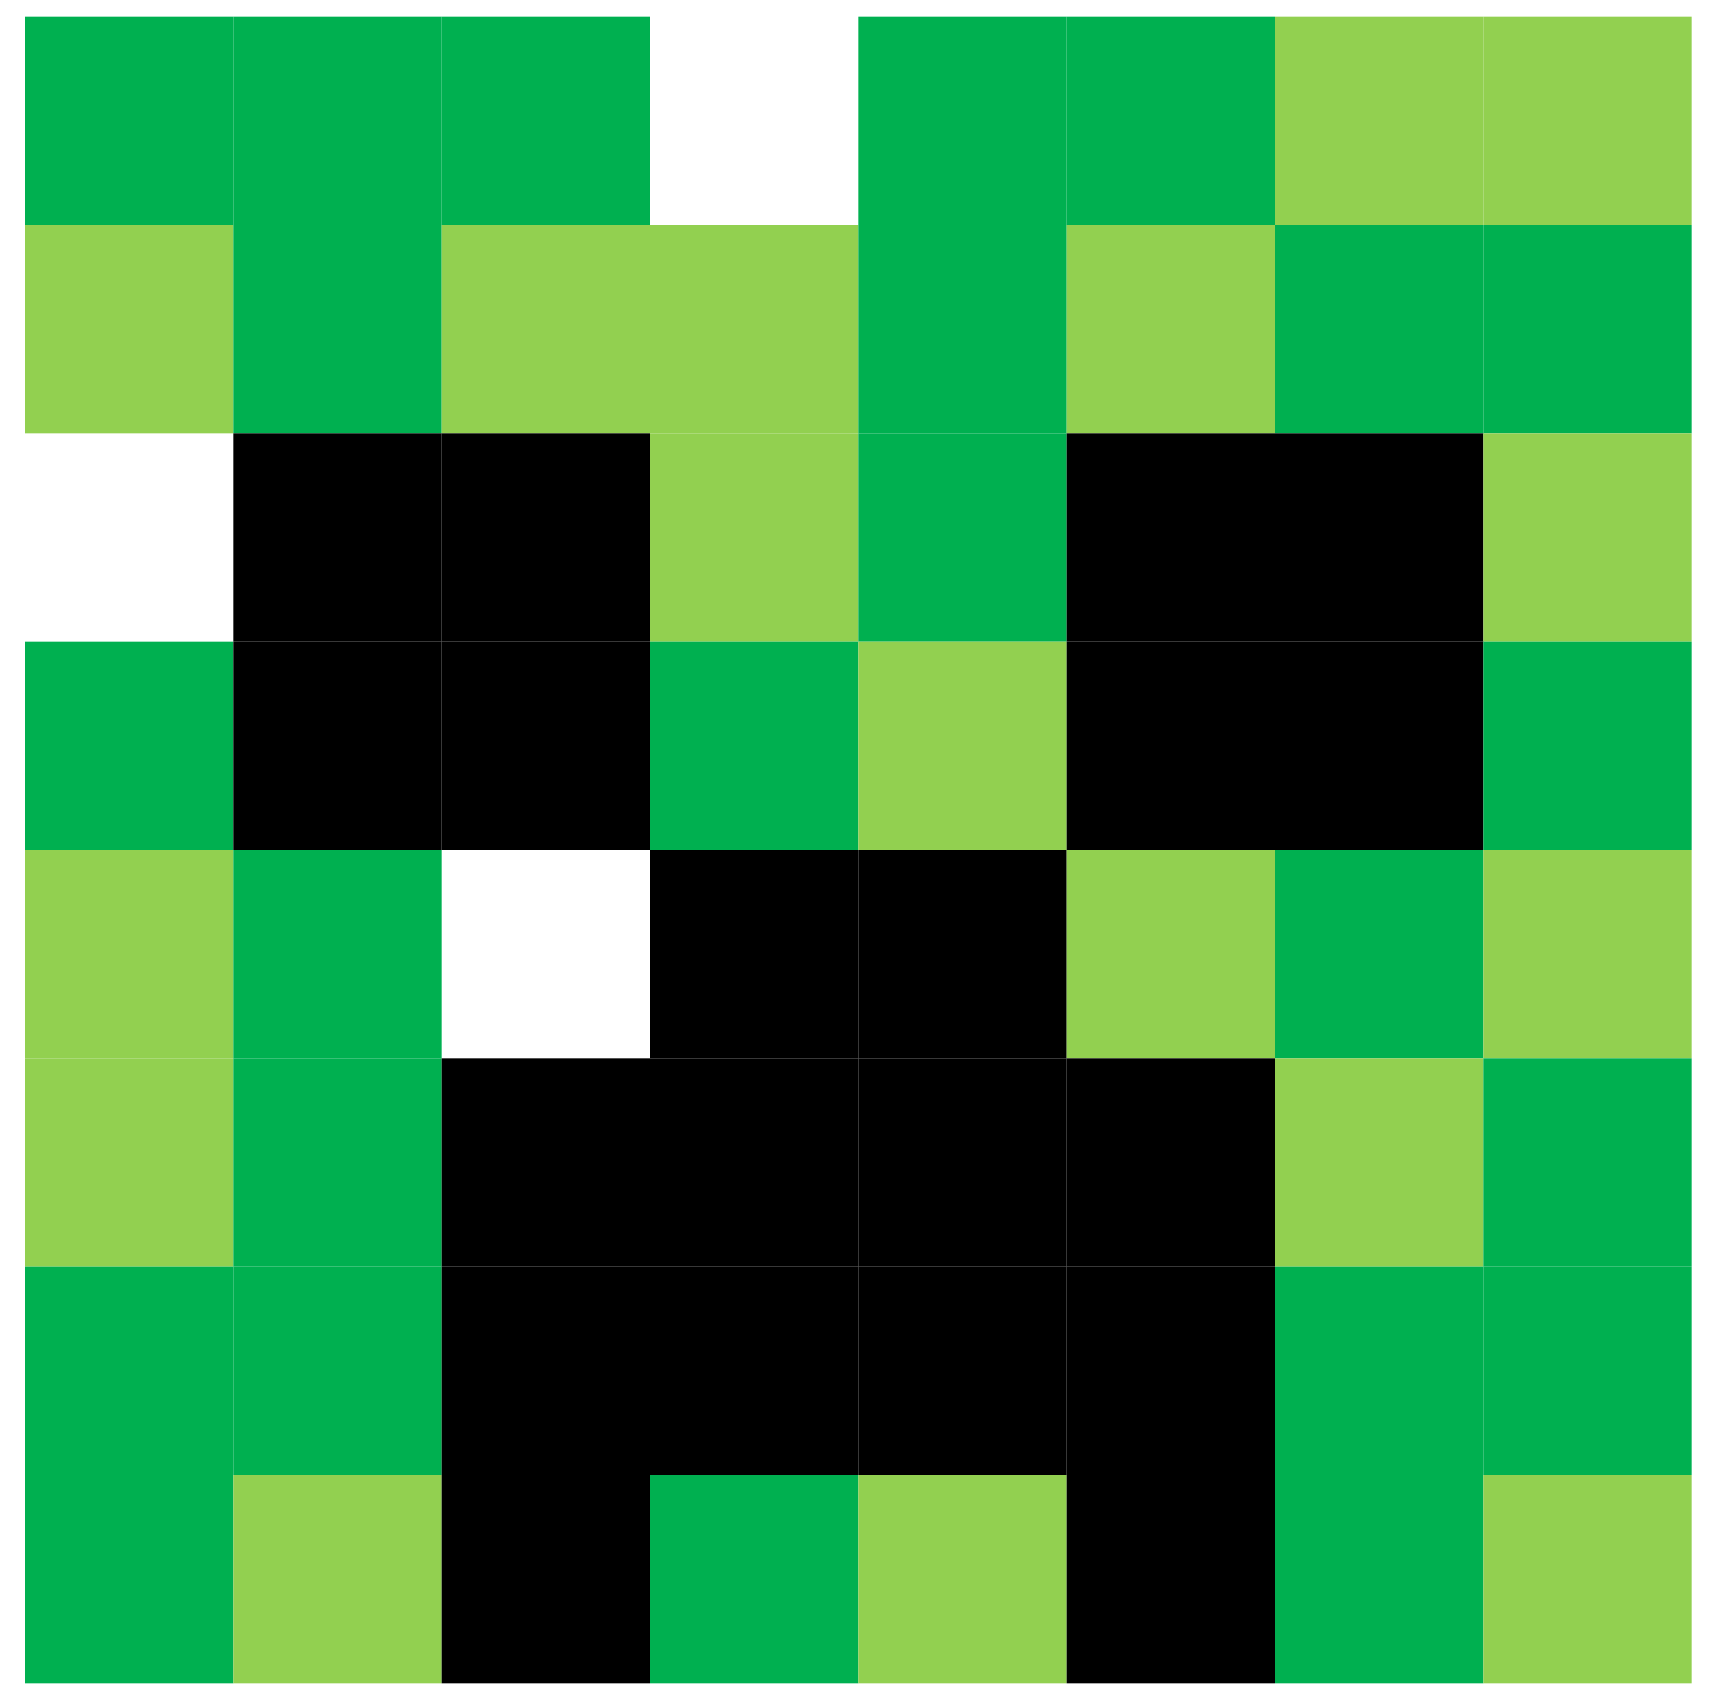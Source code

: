 digraph structs {
	            node [shape=plaintext]
	            struct3 [label=<<TABLE BORDER="0" CELLBORDER="0" CELLSPACING="0" CELLPADDING="50">
                
<TR>
<TD bgcolor="#00B050"></TD> 
<TD bgcolor="#00B050"></TD> 
<TD bgcolor="#00B050"></TD> 
<TD></TD> 
<TD bgcolor="#00B050"></TD> 
<TD bgcolor="#00B050"></TD> 
<TD bgcolor="#92D050"></TD> 
<TD bgcolor="#92D050"></TD> 
</TR>
<TR>
<TD bgcolor="#92D050"></TD> 
<TD bgcolor="#00B050"></TD> 
<TD bgcolor="#92D050"></TD> 
<TD bgcolor="#92D050"></TD> 
<TD bgcolor="#00B050"></TD> 
<TD bgcolor="#92D050"></TD> 
<TD bgcolor="#00B050"></TD> 
<TD bgcolor="#00B050"></TD> 
</TR>
<TR>
<TD></TD> 
<TD bgcolor="#000000"></TD> 
<TD bgcolor="#000000"></TD> 
<TD bgcolor="#92D050"></TD> 
<TD bgcolor="#00B050"></TD> 
<TD bgcolor="#000000"></TD> 
<TD bgcolor="#000000"></TD> 
<TD bgcolor="#92D050"></TD> 
</TR>
<TR>
<TD bgcolor="#00B050"></TD> 
<TD bgcolor="#000000"></TD> 
<TD bgcolor="#000000"></TD> 
<TD bgcolor="#00B050"></TD> 
<TD bgcolor="#92D050"></TD> 
<TD bgcolor="#000000"></TD> 
<TD bgcolor="#000000"></TD> 
<TD bgcolor="#00B050"></TD> 
</TR>
<TR>
<TD bgcolor="#92D050"></TD> 
<TD bgcolor="#00B050"></TD> 
<TD></TD> 
<TD bgcolor="#000000"></TD> 
<TD bgcolor="#000000"></TD> 
<TD bgcolor="#92D050"></TD> 
<TD bgcolor="#00B050"></TD> 
<TD bgcolor="#92D050"></TD> 
</TR>
<TR>
<TD bgcolor="#92D050"></TD> 
<TD bgcolor="#00B050"></TD> 
<TD bgcolor="#000000"></TD> 
<TD bgcolor="#000000"></TD> 
<TD bgcolor="#000000"></TD> 
<TD bgcolor="#000000"></TD> 
<TD bgcolor="#92D050"></TD> 
<TD bgcolor="#00B050"></TD> 
</TR>
<TR>
<TD bgcolor="#00B050"></TD> 
<TD bgcolor="#00B050"></TD> 
<TD bgcolor="#000000"></TD> 
<TD bgcolor="#000000"></TD> 
<TD bgcolor="#000000"></TD> 
<TD bgcolor="#000000"></TD> 
<TD bgcolor="#00B050"></TD> 
<TD bgcolor="#00B050"></TD> 
</TR>
<TR>
<TD bgcolor="#00B050"></TD> 
<TD bgcolor="#92D050"></TD> 
<TD bgcolor="#000000"></TD> 
<TD bgcolor="#00B050"></TD> 
<TD bgcolor="#92D050"></TD> 
<TD bgcolor="#000000"></TD> 
<TD bgcolor="#00B050"></TD> 
<TD bgcolor="#92D050"></TD> 
</TR>
</TABLE>>]}